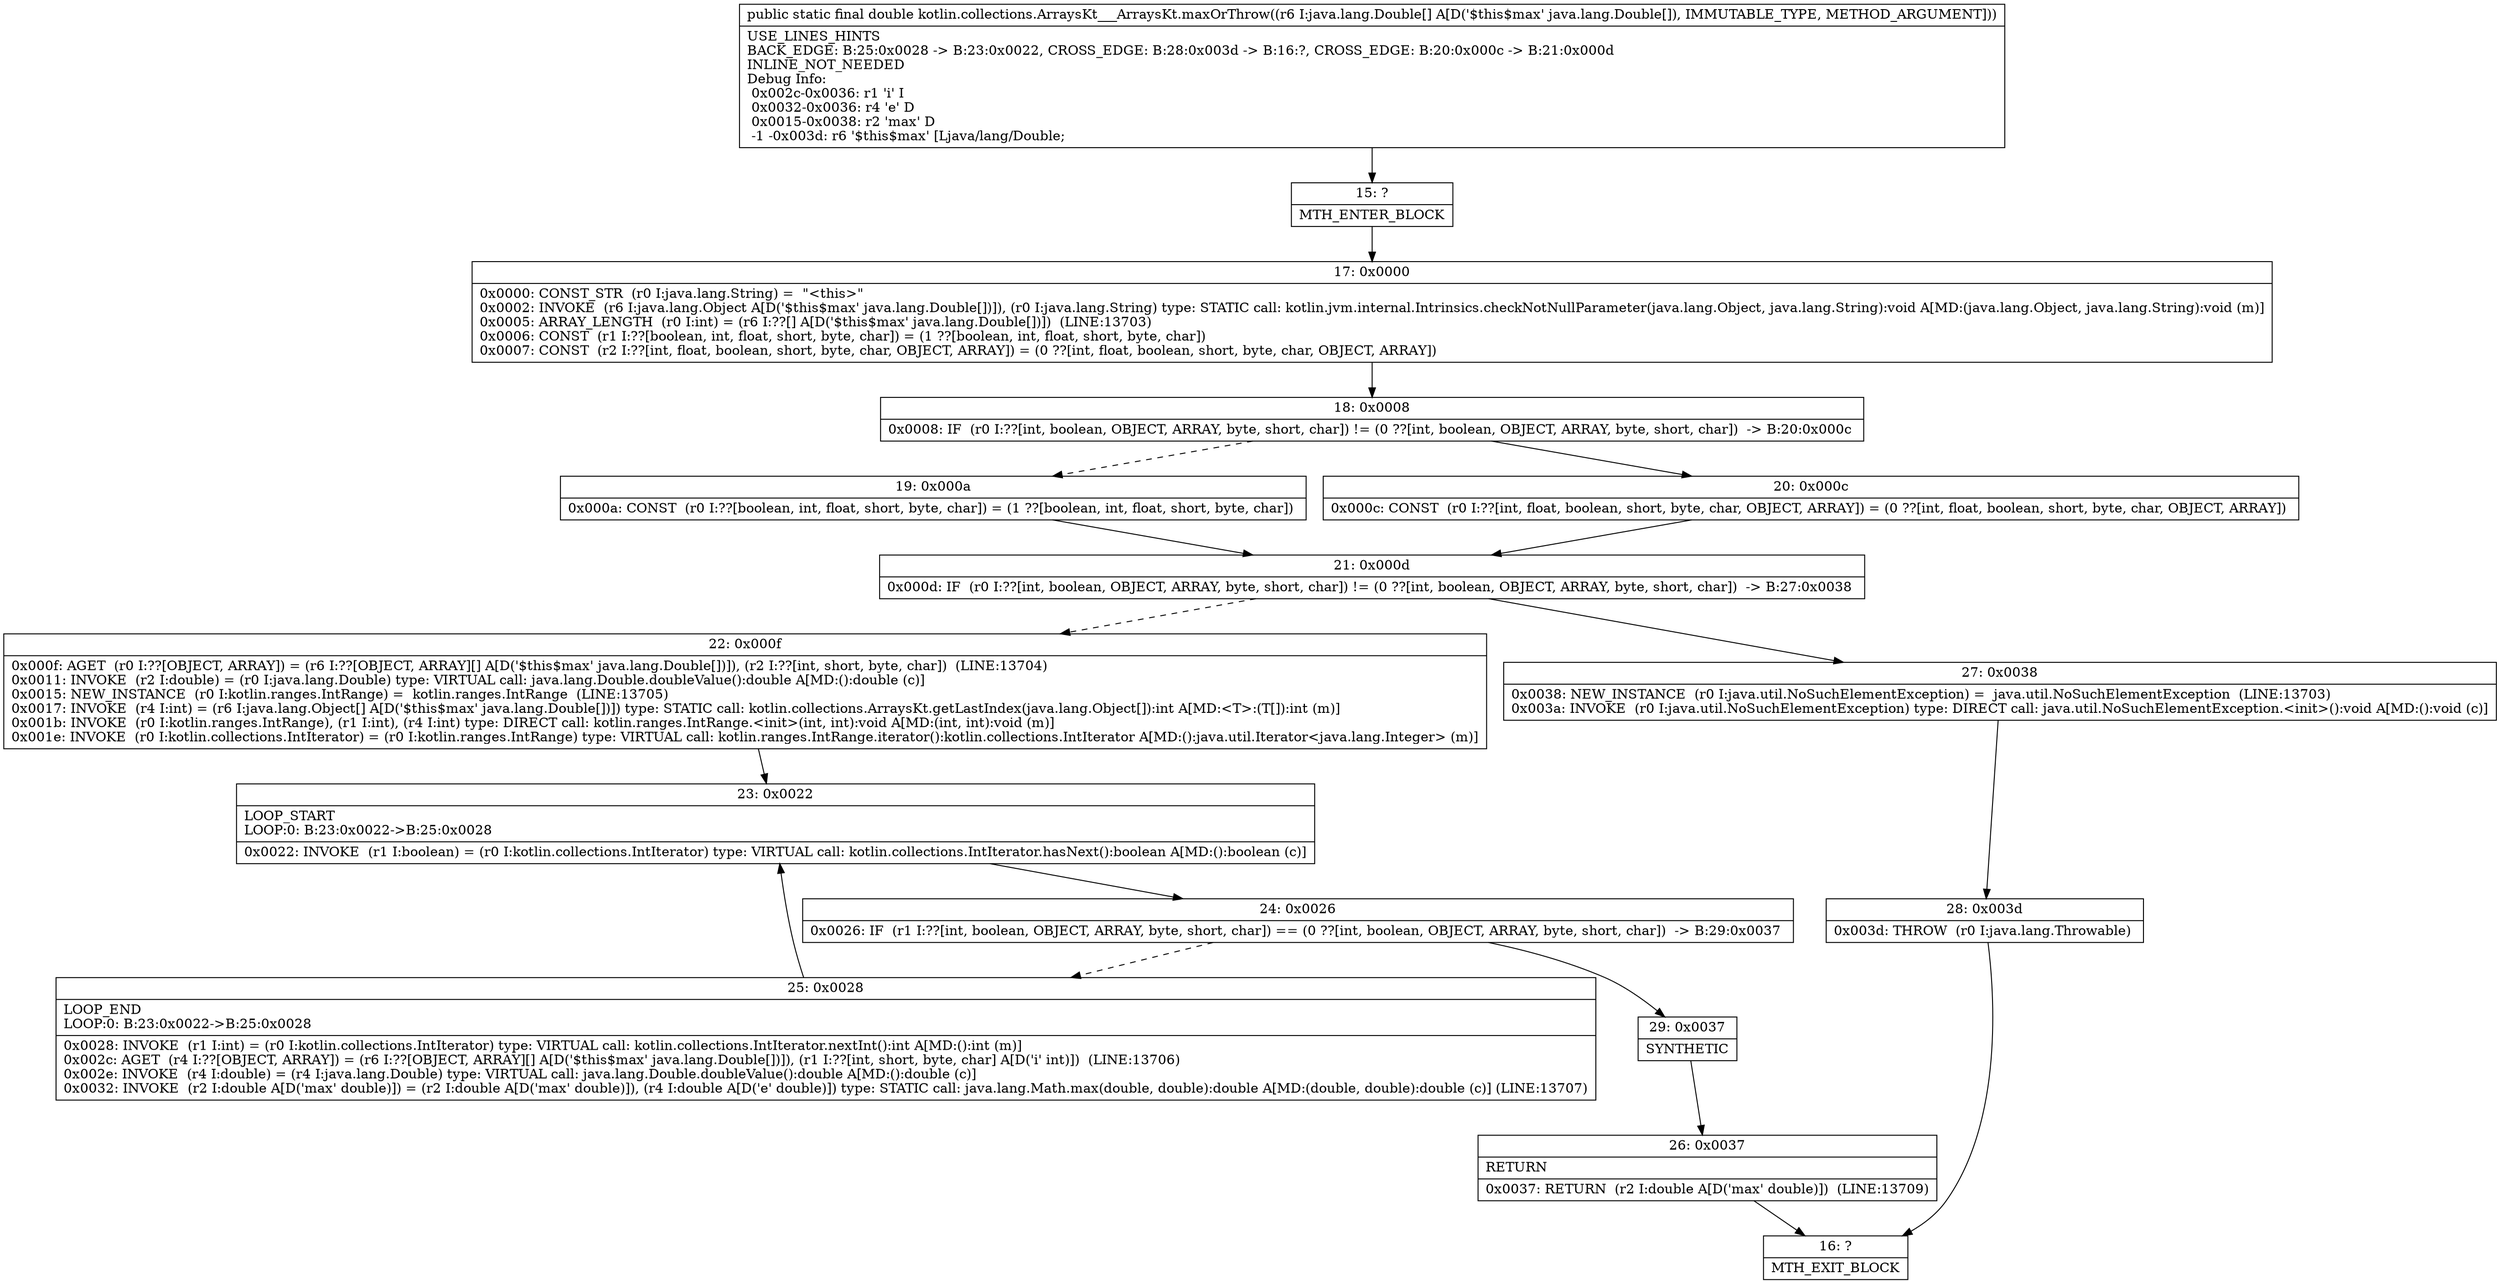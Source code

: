 digraph "CFG forkotlin.collections.ArraysKt___ArraysKt.maxOrThrow([Ljava\/lang\/Double;)D" {
Node_15 [shape=record,label="{15\:\ ?|MTH_ENTER_BLOCK\l}"];
Node_17 [shape=record,label="{17\:\ 0x0000|0x0000: CONST_STR  (r0 I:java.lang.String) =  \"\<this\>\" \l0x0002: INVOKE  (r6 I:java.lang.Object A[D('$this$max' java.lang.Double[])]), (r0 I:java.lang.String) type: STATIC call: kotlin.jvm.internal.Intrinsics.checkNotNullParameter(java.lang.Object, java.lang.String):void A[MD:(java.lang.Object, java.lang.String):void (m)]\l0x0005: ARRAY_LENGTH  (r0 I:int) = (r6 I:??[] A[D('$this$max' java.lang.Double[])])  (LINE:13703)\l0x0006: CONST  (r1 I:??[boolean, int, float, short, byte, char]) = (1 ??[boolean, int, float, short, byte, char]) \l0x0007: CONST  (r2 I:??[int, float, boolean, short, byte, char, OBJECT, ARRAY]) = (0 ??[int, float, boolean, short, byte, char, OBJECT, ARRAY]) \l}"];
Node_18 [shape=record,label="{18\:\ 0x0008|0x0008: IF  (r0 I:??[int, boolean, OBJECT, ARRAY, byte, short, char]) != (0 ??[int, boolean, OBJECT, ARRAY, byte, short, char])  \-\> B:20:0x000c \l}"];
Node_19 [shape=record,label="{19\:\ 0x000a|0x000a: CONST  (r0 I:??[boolean, int, float, short, byte, char]) = (1 ??[boolean, int, float, short, byte, char]) \l}"];
Node_21 [shape=record,label="{21\:\ 0x000d|0x000d: IF  (r0 I:??[int, boolean, OBJECT, ARRAY, byte, short, char]) != (0 ??[int, boolean, OBJECT, ARRAY, byte, short, char])  \-\> B:27:0x0038 \l}"];
Node_22 [shape=record,label="{22\:\ 0x000f|0x000f: AGET  (r0 I:??[OBJECT, ARRAY]) = (r6 I:??[OBJECT, ARRAY][] A[D('$this$max' java.lang.Double[])]), (r2 I:??[int, short, byte, char])  (LINE:13704)\l0x0011: INVOKE  (r2 I:double) = (r0 I:java.lang.Double) type: VIRTUAL call: java.lang.Double.doubleValue():double A[MD:():double (c)]\l0x0015: NEW_INSTANCE  (r0 I:kotlin.ranges.IntRange) =  kotlin.ranges.IntRange  (LINE:13705)\l0x0017: INVOKE  (r4 I:int) = (r6 I:java.lang.Object[] A[D('$this$max' java.lang.Double[])]) type: STATIC call: kotlin.collections.ArraysKt.getLastIndex(java.lang.Object[]):int A[MD:\<T\>:(T[]):int (m)]\l0x001b: INVOKE  (r0 I:kotlin.ranges.IntRange), (r1 I:int), (r4 I:int) type: DIRECT call: kotlin.ranges.IntRange.\<init\>(int, int):void A[MD:(int, int):void (m)]\l0x001e: INVOKE  (r0 I:kotlin.collections.IntIterator) = (r0 I:kotlin.ranges.IntRange) type: VIRTUAL call: kotlin.ranges.IntRange.iterator():kotlin.collections.IntIterator A[MD:():java.util.Iterator\<java.lang.Integer\> (m)]\l}"];
Node_23 [shape=record,label="{23\:\ 0x0022|LOOP_START\lLOOP:0: B:23:0x0022\-\>B:25:0x0028\l|0x0022: INVOKE  (r1 I:boolean) = (r0 I:kotlin.collections.IntIterator) type: VIRTUAL call: kotlin.collections.IntIterator.hasNext():boolean A[MD:():boolean (c)]\l}"];
Node_24 [shape=record,label="{24\:\ 0x0026|0x0026: IF  (r1 I:??[int, boolean, OBJECT, ARRAY, byte, short, char]) == (0 ??[int, boolean, OBJECT, ARRAY, byte, short, char])  \-\> B:29:0x0037 \l}"];
Node_25 [shape=record,label="{25\:\ 0x0028|LOOP_END\lLOOP:0: B:23:0x0022\-\>B:25:0x0028\l|0x0028: INVOKE  (r1 I:int) = (r0 I:kotlin.collections.IntIterator) type: VIRTUAL call: kotlin.collections.IntIterator.nextInt():int A[MD:():int (m)]\l0x002c: AGET  (r4 I:??[OBJECT, ARRAY]) = (r6 I:??[OBJECT, ARRAY][] A[D('$this$max' java.lang.Double[])]), (r1 I:??[int, short, byte, char] A[D('i' int)])  (LINE:13706)\l0x002e: INVOKE  (r4 I:double) = (r4 I:java.lang.Double) type: VIRTUAL call: java.lang.Double.doubleValue():double A[MD:():double (c)]\l0x0032: INVOKE  (r2 I:double A[D('max' double)]) = (r2 I:double A[D('max' double)]), (r4 I:double A[D('e' double)]) type: STATIC call: java.lang.Math.max(double, double):double A[MD:(double, double):double (c)] (LINE:13707)\l}"];
Node_29 [shape=record,label="{29\:\ 0x0037|SYNTHETIC\l}"];
Node_26 [shape=record,label="{26\:\ 0x0037|RETURN\l|0x0037: RETURN  (r2 I:double A[D('max' double)])  (LINE:13709)\l}"];
Node_16 [shape=record,label="{16\:\ ?|MTH_EXIT_BLOCK\l}"];
Node_27 [shape=record,label="{27\:\ 0x0038|0x0038: NEW_INSTANCE  (r0 I:java.util.NoSuchElementException) =  java.util.NoSuchElementException  (LINE:13703)\l0x003a: INVOKE  (r0 I:java.util.NoSuchElementException) type: DIRECT call: java.util.NoSuchElementException.\<init\>():void A[MD:():void (c)]\l}"];
Node_28 [shape=record,label="{28\:\ 0x003d|0x003d: THROW  (r0 I:java.lang.Throwable) \l}"];
Node_20 [shape=record,label="{20\:\ 0x000c|0x000c: CONST  (r0 I:??[int, float, boolean, short, byte, char, OBJECT, ARRAY]) = (0 ??[int, float, boolean, short, byte, char, OBJECT, ARRAY]) \l}"];
MethodNode[shape=record,label="{public static final double kotlin.collections.ArraysKt___ArraysKt.maxOrThrow((r6 I:java.lang.Double[] A[D('$this$max' java.lang.Double[]), IMMUTABLE_TYPE, METHOD_ARGUMENT]))  | USE_LINES_HINTS\lBACK_EDGE: B:25:0x0028 \-\> B:23:0x0022, CROSS_EDGE: B:28:0x003d \-\> B:16:?, CROSS_EDGE: B:20:0x000c \-\> B:21:0x000d\lINLINE_NOT_NEEDED\lDebug Info:\l  0x002c\-0x0036: r1 'i' I\l  0x0032\-0x0036: r4 'e' D\l  0x0015\-0x0038: r2 'max' D\l  \-1 \-0x003d: r6 '$this$max' [Ljava\/lang\/Double;\l}"];
MethodNode -> Node_15;Node_15 -> Node_17;
Node_17 -> Node_18;
Node_18 -> Node_19[style=dashed];
Node_18 -> Node_20;
Node_19 -> Node_21;
Node_21 -> Node_22[style=dashed];
Node_21 -> Node_27;
Node_22 -> Node_23;
Node_23 -> Node_24;
Node_24 -> Node_25[style=dashed];
Node_24 -> Node_29;
Node_25 -> Node_23;
Node_29 -> Node_26;
Node_26 -> Node_16;
Node_27 -> Node_28;
Node_28 -> Node_16;
Node_20 -> Node_21;
}


